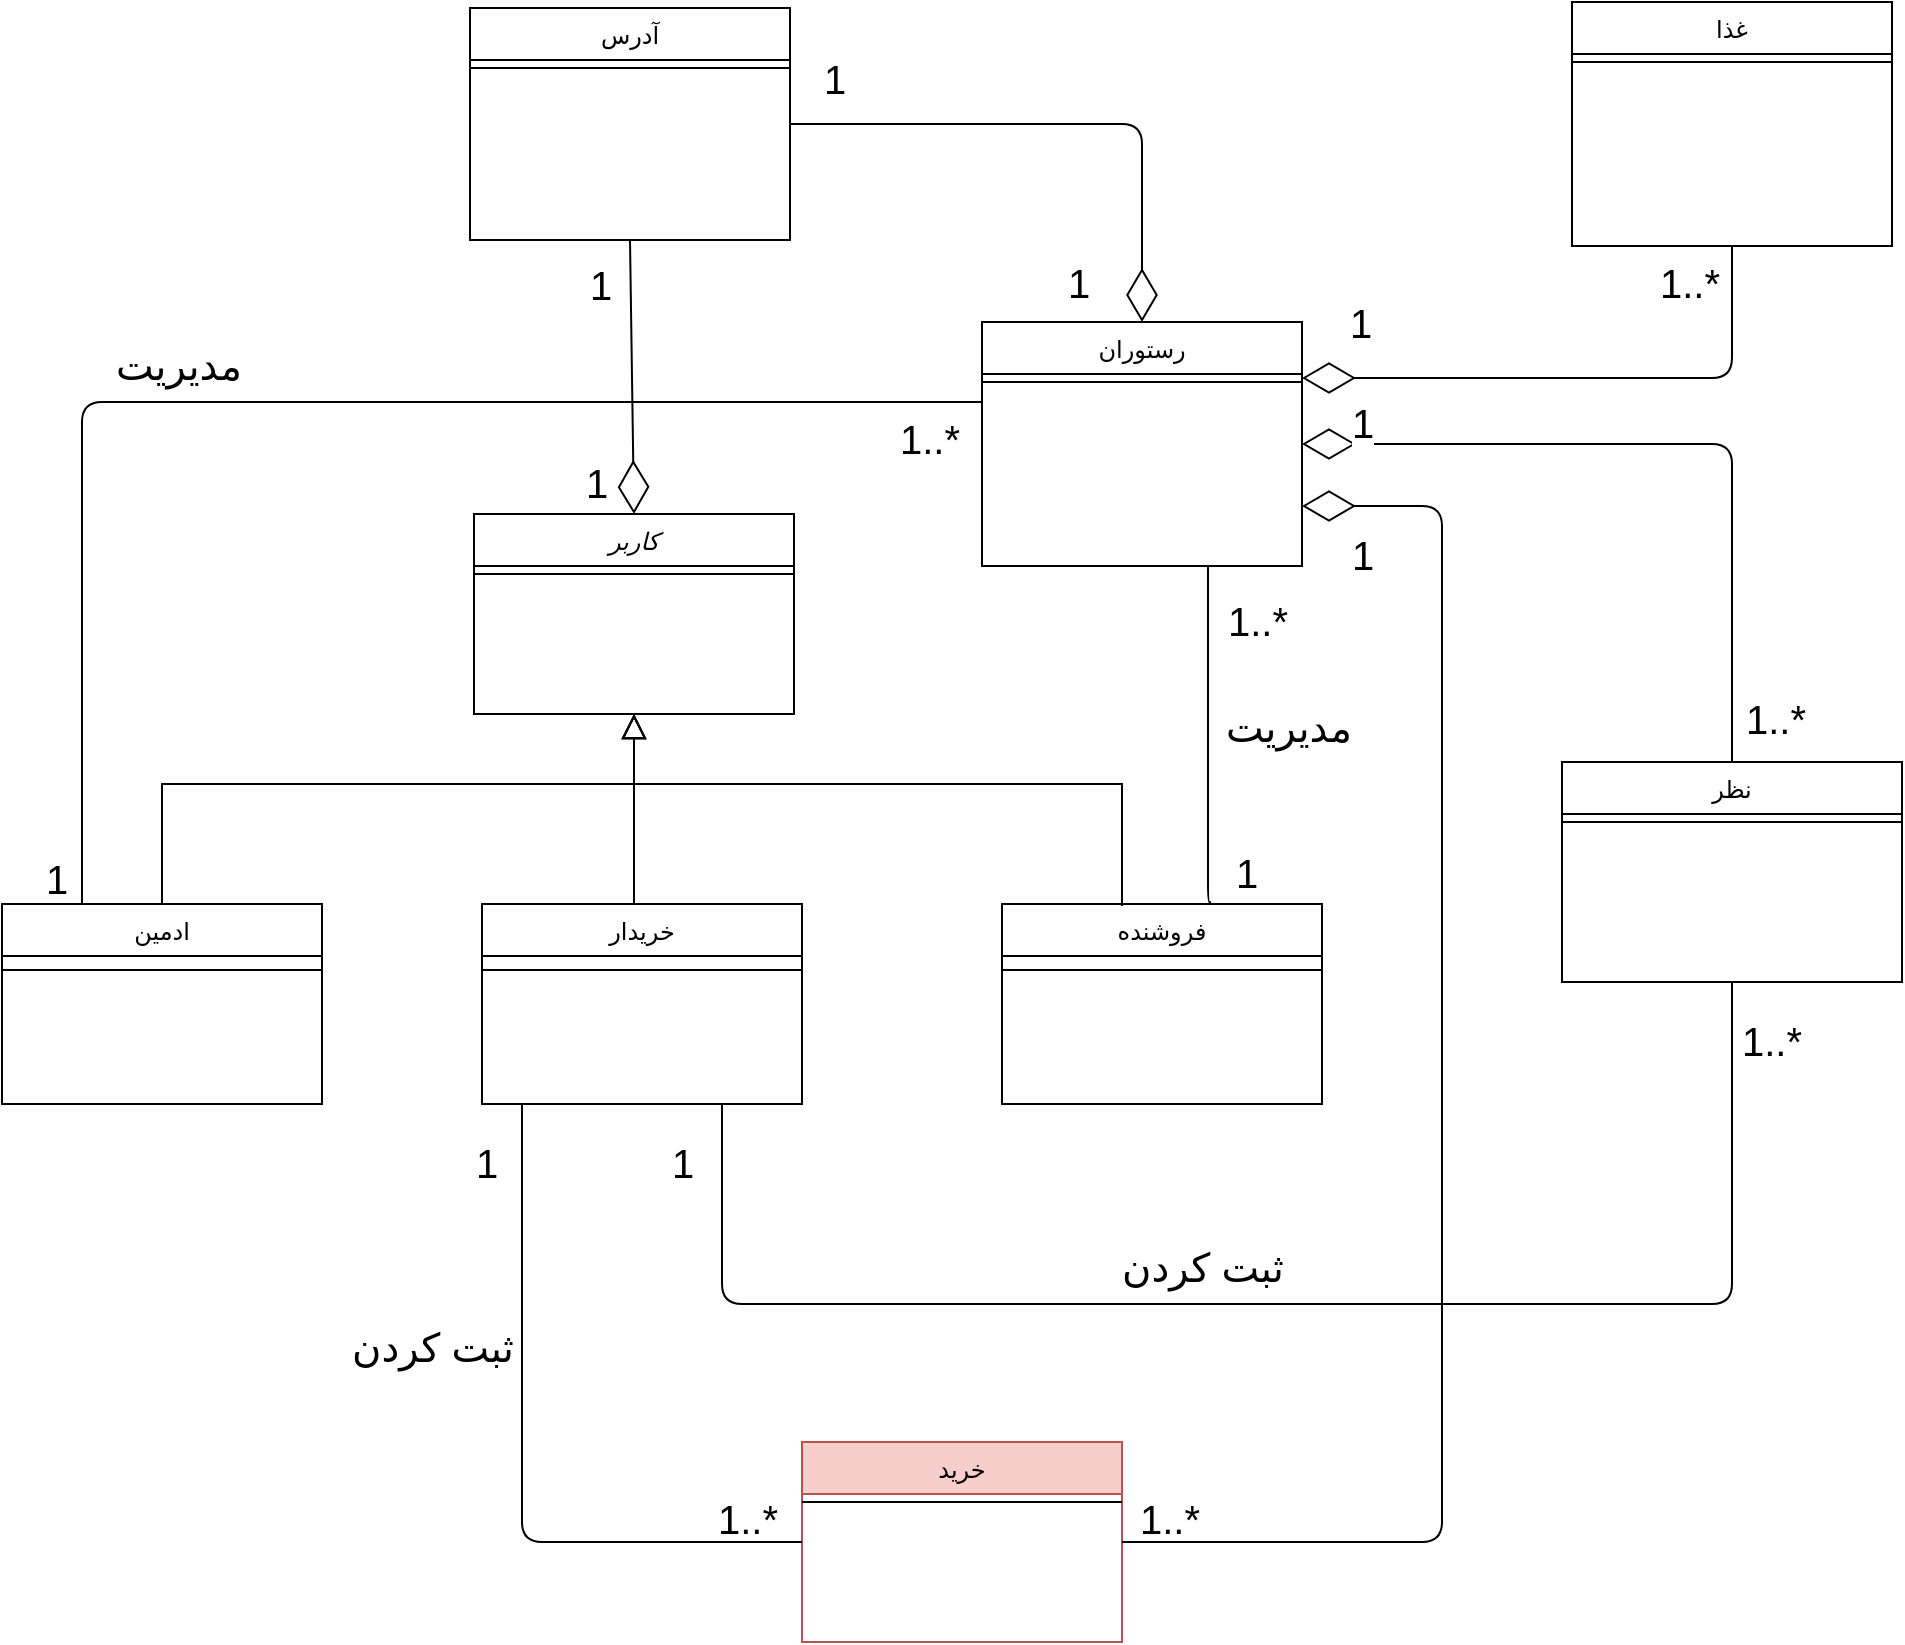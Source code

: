 <mxfile version="14.1.3" type="github">
  <diagram id="C5RBs43oDa-KdzZeNtuy" name="Page-1">
    <mxGraphModel dx="1564" dy="854" grid="1" gridSize="20" guides="1" tooltips="1" connect="1" arrows="1" fold="1" page="1" pageScale="1" pageWidth="1200" pageHeight="1000" math="0" shadow="0">
      <root>
        <mxCell id="WIyWlLk6GJQsqaUBKTNV-0" />
        <mxCell id="WIyWlLk6GJQsqaUBKTNV-1" parent="WIyWlLk6GJQsqaUBKTNV-0" />
        <mxCell id="zkfFHV4jXpPFQw0GAbJ--6" value="فروشنده" style="swimlane;fontStyle=0;align=center;verticalAlign=top;childLayout=stackLayout;horizontal=1;startSize=26;horizontalStack=0;resizeParent=1;resizeLast=0;collapsible=1;marginBottom=0;rounded=0;shadow=0;strokeWidth=1;" parent="WIyWlLk6GJQsqaUBKTNV-1" vertex="1">
          <mxGeometry x="625" y="541" width="160" height="100" as="geometry">
            <mxRectangle x="130" y="380" width="160" height="26" as="alternateBounds" />
          </mxGeometry>
        </mxCell>
        <mxCell id="zkfFHV4jXpPFQw0GAbJ--9" value="" style="line;html=1;strokeWidth=1;align=left;verticalAlign=middle;spacingTop=-1;spacingLeft=3;spacingRight=3;rotatable=0;labelPosition=right;points=[];portConstraint=eastwest;" parent="zkfFHV4jXpPFQw0GAbJ--6" vertex="1">
          <mxGeometry y="26" width="160" height="14" as="geometry" />
        </mxCell>
        <mxCell id="zkfFHV4jXpPFQw0GAbJ--13" value="خریدار" style="swimlane;fontStyle=0;align=center;verticalAlign=top;childLayout=stackLayout;horizontal=1;startSize=26;horizontalStack=0;resizeParent=1;resizeLast=0;collapsible=1;marginBottom=0;rounded=0;shadow=0;strokeWidth=1;" parent="WIyWlLk6GJQsqaUBKTNV-1" vertex="1">
          <mxGeometry x="365" y="541" width="160" height="100" as="geometry">
            <mxRectangle x="340" y="380" width="170" height="26" as="alternateBounds" />
          </mxGeometry>
        </mxCell>
        <mxCell id="zkfFHV4jXpPFQw0GAbJ--15" value="" style="line;html=1;strokeWidth=1;align=left;verticalAlign=middle;spacingTop=-1;spacingLeft=3;spacingRight=3;rotatable=0;labelPosition=right;points=[];portConstraint=eastwest;" parent="zkfFHV4jXpPFQw0GAbJ--13" vertex="1">
          <mxGeometry y="26" width="160" height="14" as="geometry" />
        </mxCell>
        <mxCell id="zkfFHV4jXpPFQw0GAbJ--17" value="ادمین&#xa;" style="swimlane;fontStyle=0;align=center;verticalAlign=top;childLayout=stackLayout;horizontal=1;startSize=26;horizontalStack=0;resizeParent=1;resizeLast=0;collapsible=1;marginBottom=0;rounded=0;shadow=0;strokeWidth=1;" parent="WIyWlLk6GJQsqaUBKTNV-1" vertex="1">
          <mxGeometry x="125" y="541" width="160" height="100" as="geometry">
            <mxRectangle x="550" y="140" width="160" height="26" as="alternateBounds" />
          </mxGeometry>
        </mxCell>
        <mxCell id="zkfFHV4jXpPFQw0GAbJ--23" value="" style="line;html=1;strokeWidth=1;align=left;verticalAlign=middle;spacingTop=-1;spacingLeft=3;spacingRight=3;rotatable=0;labelPosition=right;points=[];portConstraint=eastwest;" parent="zkfFHV4jXpPFQw0GAbJ--17" vertex="1">
          <mxGeometry y="26" width="160" height="14" as="geometry" />
        </mxCell>
        <mxCell id="yiejE2Crp5BbZ_o_QNIk-0" value="خرید" style="swimlane;fontStyle=0;align=center;verticalAlign=top;childLayout=stackLayout;horizontal=1;startSize=26;horizontalStack=0;resizeParent=1;resizeLast=0;collapsible=1;marginBottom=0;rounded=0;shadow=0;strokeWidth=1;fillColor=#f8cecc;strokeColor=#b85450;" parent="WIyWlLk6GJQsqaUBKTNV-1" vertex="1">
          <mxGeometry x="525" y="810" width="160" height="100" as="geometry">
            <mxRectangle x="340" y="380" width="170" height="26" as="alternateBounds" />
          </mxGeometry>
        </mxCell>
        <mxCell id="yiejE2Crp5BbZ_o_QNIk-2" value="" style="line;html=1;strokeWidth=1;align=left;verticalAlign=middle;spacingTop=-1;spacingLeft=3;spacingRight=3;rotatable=0;labelPosition=right;points=[];portConstraint=eastwest;" parent="yiejE2Crp5BbZ_o_QNIk-0" vertex="1">
          <mxGeometry y="26" width="160" height="8" as="geometry" />
        </mxCell>
        <mxCell id="yiejE2Crp5BbZ_o_QNIk-9" value="نظر" style="swimlane;fontStyle=0;align=center;verticalAlign=top;childLayout=stackLayout;horizontal=1;startSize=26;horizontalStack=0;resizeParent=1;resizeLast=0;collapsible=1;marginBottom=0;rounded=0;shadow=0;strokeWidth=1;" parent="WIyWlLk6GJQsqaUBKTNV-1" vertex="1">
          <mxGeometry x="905" y="470" width="170" height="110" as="geometry">
            <mxRectangle x="340" y="380" width="170" height="26" as="alternateBounds" />
          </mxGeometry>
        </mxCell>
        <mxCell id="yiejE2Crp5BbZ_o_QNIk-11" value="" style="line;html=1;strokeWidth=1;align=left;verticalAlign=middle;spacingTop=-1;spacingLeft=3;spacingRight=3;rotatable=0;labelPosition=right;points=[];portConstraint=eastwest;" parent="yiejE2Crp5BbZ_o_QNIk-9" vertex="1">
          <mxGeometry y="26" width="170" height="8" as="geometry" />
        </mxCell>
        <mxCell id="yiejE2Crp5BbZ_o_QNIk-12" value="آدرس" style="swimlane;fontStyle=0;align=center;verticalAlign=top;childLayout=stackLayout;horizontal=1;startSize=26;horizontalStack=0;resizeParent=1;resizeLast=0;collapsible=1;marginBottom=0;rounded=0;shadow=0;strokeWidth=1;" parent="WIyWlLk6GJQsqaUBKTNV-1" vertex="1">
          <mxGeometry x="359" y="93" width="160" height="116" as="geometry">
            <mxRectangle x="334" y="540" width="170" height="26" as="alternateBounds" />
          </mxGeometry>
        </mxCell>
        <mxCell id="yiejE2Crp5BbZ_o_QNIk-14" value="" style="line;html=1;strokeWidth=1;align=left;verticalAlign=middle;spacingTop=-1;spacingLeft=3;spacingRight=3;rotatable=0;labelPosition=right;points=[];portConstraint=eastwest;" parent="yiejE2Crp5BbZ_o_QNIk-12" vertex="1">
          <mxGeometry y="26" width="160" height="8" as="geometry" />
        </mxCell>
        <mxCell id="yiejE2Crp5BbZ_o_QNIk-18" value="غذا" style="swimlane;fontStyle=0;align=center;verticalAlign=top;childLayout=stackLayout;horizontal=1;startSize=26;horizontalStack=0;resizeParent=1;resizeLast=0;collapsible=1;marginBottom=0;rounded=0;shadow=0;strokeWidth=1;" parent="WIyWlLk6GJQsqaUBKTNV-1" vertex="1">
          <mxGeometry x="910" y="90" width="160" height="122" as="geometry">
            <mxRectangle x="860" y="480" width="170" height="26" as="alternateBounds" />
          </mxGeometry>
        </mxCell>
        <mxCell id="yiejE2Crp5BbZ_o_QNIk-20" value="" style="line;html=1;strokeWidth=1;align=left;verticalAlign=middle;spacingTop=-1;spacingLeft=3;spacingRight=3;rotatable=0;labelPosition=right;points=[];portConstraint=eastwest;" parent="yiejE2Crp5BbZ_o_QNIk-18" vertex="1">
          <mxGeometry y="26" width="160" height="8" as="geometry" />
        </mxCell>
        <mxCell id="yiejE2Crp5BbZ_o_QNIk-24" value="کاربر" style="swimlane;fontStyle=2;align=center;verticalAlign=top;childLayout=stackLayout;horizontal=1;startSize=26;horizontalStack=0;resizeParent=1;resizeLast=0;collapsible=1;marginBottom=0;rounded=0;shadow=0;strokeWidth=1;" parent="WIyWlLk6GJQsqaUBKTNV-1" vertex="1">
          <mxGeometry x="361" y="346" width="160" height="100" as="geometry">
            <mxRectangle x="230" y="140" width="160" height="26" as="alternateBounds" />
          </mxGeometry>
        </mxCell>
        <mxCell id="yiejE2Crp5BbZ_o_QNIk-26" value="" style="line;html=1;strokeWidth=1;align=left;verticalAlign=middle;spacingTop=-1;spacingLeft=3;spacingRight=3;rotatable=0;labelPosition=right;points=[];portConstraint=eastwest;" parent="yiejE2Crp5BbZ_o_QNIk-24" vertex="1">
          <mxGeometry y="26" width="160" height="8" as="geometry" />
        </mxCell>
        <mxCell id="yiejE2Crp5BbZ_o_QNIk-31" value="" style="endArrow=block;endSize=10;endFill=0;shadow=0;strokeWidth=1;rounded=0;edgeStyle=elbowEdgeStyle;elbow=vertical;exitX=0.375;exitY=0.01;exitDx=0;exitDy=0;entryX=0.5;entryY=1;entryDx=0;entryDy=0;exitPerimeter=0;" parent="WIyWlLk6GJQsqaUBKTNV-1" source="zkfFHV4jXpPFQw0GAbJ--6" target="yiejE2Crp5BbZ_o_QNIk-24" edge="1">
          <mxGeometry width="160" relative="1" as="geometry">
            <mxPoint x="581" y="548" as="sourcePoint" />
            <mxPoint x="471" y="446" as="targetPoint" />
            <Array as="points">
              <mxPoint x="561" y="481" />
              <mxPoint x="441" y="501" />
            </Array>
          </mxGeometry>
        </mxCell>
        <mxCell id="yiejE2Crp5BbZ_o_QNIk-33" value="" style="endArrow=block;endSize=10;endFill=0;shadow=0;strokeWidth=1;rounded=0;edgeStyle=elbowEdgeStyle;elbow=vertical;entryX=0.5;entryY=1;entryDx=0;entryDy=0;" parent="WIyWlLk6GJQsqaUBKTNV-1" source="zkfFHV4jXpPFQw0GAbJ--13" edge="1">
          <mxGeometry width="160" relative="1" as="geometry">
            <mxPoint x="705" y="541" as="sourcePoint" />
            <mxPoint x="441" y="446" as="targetPoint" />
            <Array as="points">
              <mxPoint x="441" y="521" />
            </Array>
          </mxGeometry>
        </mxCell>
        <mxCell id="yiejE2Crp5BbZ_o_QNIk-35" value="" style="endArrow=block;endSize=10;endFill=0;shadow=0;strokeWidth=1;rounded=0;edgeStyle=elbowEdgeStyle;elbow=vertical;entryX=0.5;entryY=1;entryDx=0;entryDy=0;exitX=0.5;exitY=0;exitDx=0;exitDy=0;" parent="WIyWlLk6GJQsqaUBKTNV-1" source="zkfFHV4jXpPFQw0GAbJ--17" edge="1">
          <mxGeometry width="160" relative="1" as="geometry">
            <mxPoint x="441" y="541" as="sourcePoint" />
            <mxPoint x="441" y="446" as="targetPoint" />
            <Array as="points">
              <mxPoint x="421" y="481" />
              <mxPoint x="441" y="521" />
            </Array>
          </mxGeometry>
        </mxCell>
        <mxCell id="yiejE2Crp5BbZ_o_QNIk-38" value="رستوران" style="swimlane;fontStyle=0;align=center;verticalAlign=top;childLayout=stackLayout;horizontal=1;startSize=26;horizontalStack=0;resizeParent=1;resizeLast=0;collapsible=1;marginBottom=0;rounded=0;shadow=0;strokeWidth=1;" parent="WIyWlLk6GJQsqaUBKTNV-1" vertex="1">
          <mxGeometry x="615" y="250" width="160" height="122" as="geometry">
            <mxRectangle x="340" y="380" width="170" height="26" as="alternateBounds" />
          </mxGeometry>
        </mxCell>
        <mxCell id="yiejE2Crp5BbZ_o_QNIk-40" value="" style="line;html=1;strokeWidth=1;align=left;verticalAlign=middle;spacingTop=-1;spacingLeft=3;spacingRight=3;rotatable=0;labelPosition=right;points=[];portConstraint=eastwest;" parent="yiejE2Crp5BbZ_o_QNIk-38" vertex="1">
          <mxGeometry y="26" width="160" height="8" as="geometry" />
        </mxCell>
        <mxCell id="yiejE2Crp5BbZ_o_QNIk-44" value="" style="endArrow=diamondThin;endFill=0;endSize=24;html=1;fontSize=36;exitX=0.5;exitY=1;exitDx=0;exitDy=0;entryX=0.5;entryY=0;entryDx=0;entryDy=0;" parent="WIyWlLk6GJQsqaUBKTNV-1" source="yiejE2Crp5BbZ_o_QNIk-12" target="yiejE2Crp5BbZ_o_QNIk-24" edge="1">
          <mxGeometry width="160" relative="1" as="geometry">
            <mxPoint x="305" y="310.5" as="sourcePoint" />
            <mxPoint x="465" y="310.5" as="targetPoint" />
          </mxGeometry>
        </mxCell>
        <mxCell id="yiejE2Crp5BbZ_o_QNIk-45" value="" style="endArrow=diamondThin;endFill=0;endSize=24;html=1;fontSize=36;exitX=1;exitY=0.5;exitDx=0;exitDy=0;entryX=0.5;entryY=0;entryDx=0;entryDy=0;" parent="WIyWlLk6GJQsqaUBKTNV-1" source="yiejE2Crp5BbZ_o_QNIk-12" target="yiejE2Crp5BbZ_o_QNIk-38" edge="1">
          <mxGeometry width="160" relative="1" as="geometry">
            <mxPoint x="521.08" y="208.006" as="sourcePoint" />
            <mxPoint x="441" y="346" as="targetPoint" />
            <Array as="points">
              <mxPoint x="695" y="151" />
            </Array>
          </mxGeometry>
        </mxCell>
        <mxCell id="yiejE2Crp5BbZ_o_QNIk-47" value="&lt;font style=&quot;font-size: 20px&quot;&gt;مدیریت&lt;/font&gt;" style="verticalAlign=bottom;html=1;endArrow=none;edgeStyle=orthogonalEdgeStyle;fontSize=36;exitX=0.653;exitY=-0.009;exitDx=0;exitDy=0;exitPerimeter=0;" parent="WIyWlLk6GJQsqaUBKTNV-1" source="zkfFHV4jXpPFQw0GAbJ--6" edge="1">
          <mxGeometry x="-0.17" y="-40" relative="1" as="geometry">
            <mxPoint x="730.08" y="543.6" as="sourcePoint" />
            <mxPoint x="728" y="372" as="targetPoint" />
            <Array as="points">
              <mxPoint x="728" y="540" />
            </Array>
            <mxPoint as="offset" />
          </mxGeometry>
        </mxCell>
        <mxCell id="yiejE2Crp5BbZ_o_QNIk-48" value="&lt;font style=&quot;font-size: 20px&quot;&gt;1&lt;/font&gt;" style="resizable=0;html=1;align=left;verticalAlign=top;labelBackgroundColor=none;fontSize=10" parent="yiejE2Crp5BbZ_o_QNIk-47" connectable="0" vertex="1">
          <mxGeometry x="-1" relative="1" as="geometry">
            <mxPoint x="11" y="-33" as="offset" />
          </mxGeometry>
        </mxCell>
        <mxCell id="yiejE2Crp5BbZ_o_QNIk-50" value="&lt;font style=&quot;font-size: 20px&quot;&gt;&amp;nbsp;1..*&lt;/font&gt;" style="resizable=0;html=1;align=right;verticalAlign=top;labelBackgroundColor=none;fontSize=10" parent="yiejE2Crp5BbZ_o_QNIk-47" connectable="0" vertex="1">
          <mxGeometry x="0.9" relative="1" as="geometry">
            <mxPoint x="40" as="offset" />
          </mxGeometry>
        </mxCell>
        <mxCell id="yiejE2Crp5BbZ_o_QNIk-59" value="" style="endArrow=diamondThin;endFill=0;endSize=24;html=1;fontSize=36;exitX=0.5;exitY=0;exitDx=0;exitDy=0;strokeWidth=1;entryX=1;entryY=0.5;entryDx=0;entryDy=0;" parent="WIyWlLk6GJQsqaUBKTNV-1" source="yiejE2Crp5BbZ_o_QNIk-9" target="yiejE2Crp5BbZ_o_QNIk-38" edge="1">
          <mxGeometry width="160" relative="1" as="geometry">
            <mxPoint x="985" y="356" as="sourcePoint" />
            <mxPoint x="773.08" y="302.988" as="targetPoint" />
            <Array as="points">
              <mxPoint x="990" y="311" />
            </Array>
          </mxGeometry>
        </mxCell>
        <mxCell id="yiejE2Crp5BbZ_o_QNIk-60" value="&lt;font style=&quot;font-size: 20px&quot;&gt;&lt;font style=&quot;font-size: 20px&quot;&gt;ثبت کردن&lt;/font&gt;&lt;br&gt;&lt;/font&gt;" style="verticalAlign=bottom;html=1;endArrow=none;edgeStyle=orthogonalEdgeStyle;fontSize=36;entryX=0.5;entryY=1;entryDx=0;entryDy=0;strokeWidth=1;" parent="WIyWlLk6GJQsqaUBKTNV-1" target="yiejE2Crp5BbZ_o_QNIk-9" edge="1">
          <mxGeometry x="-0.112" relative="1" as="geometry">
            <mxPoint x="485" y="641" as="sourcePoint" />
            <mxPoint x="852" y="570" as="targetPoint" />
            <Array as="points">
              <mxPoint x="485" y="641" />
              <mxPoint x="485" y="741" />
              <mxPoint x="985" y="741" />
            </Array>
            <mxPoint as="offset" />
          </mxGeometry>
        </mxCell>
        <mxCell id="yiejE2Crp5BbZ_o_QNIk-63" value="" style="endArrow=diamondThin;endFill=0;endSize=24;html=1;fontSize=36;exitX=0.5;exitY=1;exitDx=0;exitDy=0;entryX=1;entryY=0.077;entryDx=0;entryDy=0;entryPerimeter=0;" parent="WIyWlLk6GJQsqaUBKTNV-1" source="yiejE2Crp5BbZ_o_QNIk-18" edge="1">
          <mxGeometry width="160" relative="1" as="geometry">
            <mxPoint x="745" y="130" as="sourcePoint" />
            <mxPoint x="775" y="278.002" as="targetPoint" />
            <Array as="points">
              <mxPoint x="990" y="278" />
              <mxPoint x="965" y="278" />
            </Array>
          </mxGeometry>
        </mxCell>
        <mxCell id="yiejE2Crp5BbZ_o_QNIk-67" value="1" style="edgeLabel;html=1;align=center;verticalAlign=middle;resizable=0;points=[];fontSize=20;" parent="WIyWlLk6GJQsqaUBKTNV-1" vertex="1" connectable="0">
          <mxGeometry x="804.999" y="209.001" as="geometry">
            <mxPoint x="-381" y="22" as="offset" />
          </mxGeometry>
        </mxCell>
        <mxCell id="yiejE2Crp5BbZ_o_QNIk-69" value="1" style="edgeLabel;html=1;align=center;verticalAlign=middle;resizable=0;points=[];fontSize=20;" parent="WIyWlLk6GJQsqaUBKTNV-1" vertex="1" connectable="0">
          <mxGeometry x="422" y="330" as="geometry" />
        </mxCell>
        <mxCell id="yiejE2Crp5BbZ_o_QNIk-71" value="1" style="edgeLabel;html=1;align=center;verticalAlign=middle;resizable=0;points=[];fontSize=20;" parent="WIyWlLk6GJQsqaUBKTNV-1" vertex="1" connectable="0">
          <mxGeometry x="665" y="230" as="geometry">
            <mxPoint x="-2" as="offset" />
          </mxGeometry>
        </mxCell>
        <mxCell id="yiejE2Crp5BbZ_o_QNIk-72" value="1" style="edgeLabel;html=1;align=center;verticalAlign=middle;resizable=0;points=[];fontSize=20;" parent="WIyWlLk6GJQsqaUBKTNV-1" vertex="1" connectable="0">
          <mxGeometry x="805" y="254" as="geometry">
            <mxPoint x="-1" y="-4" as="offset" />
          </mxGeometry>
        </mxCell>
        <mxCell id="yiejE2Crp5BbZ_o_QNIk-73" value="&lt;font style=&quot;font-size: 20px&quot;&gt;&amp;nbsp;1..*&lt;/font&gt;" style="resizable=0;html=1;align=right;verticalAlign=top;labelBackgroundColor=none;fontSize=10" parent="WIyWlLk6GJQsqaUBKTNV-1" connectable="0" vertex="1">
          <mxGeometry x="984" y="212" as="geometry" />
        </mxCell>
        <mxCell id="yiejE2Crp5BbZ_o_QNIk-75" value="&lt;font style=&quot;font-size: 20px&quot;&gt;مدیریت&lt;/font&gt;" style="verticalAlign=bottom;html=1;endArrow=none;edgeStyle=orthogonalEdgeStyle;fontSize=36;exitX=0.25;exitY=0;exitDx=0;exitDy=0;" parent="WIyWlLk6GJQsqaUBKTNV-1" source="zkfFHV4jXpPFQw0GAbJ--17" edge="1">
          <mxGeometry x="-0.147" relative="1" as="geometry">
            <mxPoint x="245" y="330" as="sourcePoint" />
            <mxPoint x="615" y="290" as="targetPoint" />
            <Array as="points">
              <mxPoint x="165" y="290" />
              <mxPoint x="615" y="290" />
            </Array>
            <mxPoint as="offset" />
          </mxGeometry>
        </mxCell>
        <mxCell id="yiejE2Crp5BbZ_o_QNIk-76" value="&lt;font style=&quot;font-size: 20px&quot;&gt;1&lt;/font&gt;" style="resizable=0;html=1;align=left;verticalAlign=top;labelBackgroundColor=none;fontSize=10" parent="yiejE2Crp5BbZ_o_QNIk-75" connectable="0" vertex="1">
          <mxGeometry x="-1" relative="1" as="geometry">
            <mxPoint x="-20" y="-31" as="offset" />
          </mxGeometry>
        </mxCell>
        <mxCell id="yiejE2Crp5BbZ_o_QNIk-77" value="&lt;font style=&quot;font-size: 20px&quot;&gt;&amp;nbsp;1..*&lt;/font&gt;" style="resizable=0;html=1;align=right;verticalAlign=top;labelBackgroundColor=none;fontSize=10" parent="yiejE2Crp5BbZ_o_QNIk-75" connectable="0" vertex="1">
          <mxGeometry x="0.9" relative="1" as="geometry">
            <mxPoint x="24" as="offset" />
          </mxGeometry>
        </mxCell>
        <mxCell id="yiejE2Crp5BbZ_o_QNIk-78" value="" style="endArrow=diamondThin;endFill=0;endSize=24;html=1;fontSize=36;strokeWidth=1;exitX=1;exitY=0.5;exitDx=0;exitDy=0;" parent="WIyWlLk6GJQsqaUBKTNV-1" source="yiejE2Crp5BbZ_o_QNIk-0" edge="1">
          <mxGeometry width="160" relative="1" as="geometry">
            <mxPoint x="825" y="870" as="sourcePoint" />
            <mxPoint x="775" y="342" as="targetPoint" />
            <Array as="points">
              <mxPoint x="845" y="860" />
              <mxPoint x="845" y="342" />
            </Array>
          </mxGeometry>
        </mxCell>
        <mxCell id="yiejE2Crp5BbZ_o_QNIk-79" value="&lt;font style=&quot;font-size: 20px&quot;&gt;ثبت کردن&lt;br&gt;&lt;/font&gt;" style="verticalAlign=bottom;html=1;endArrow=none;edgeStyle=orthogonalEdgeStyle;fontSize=36;entryX=0;entryY=0.5;entryDx=0;entryDy=0;strokeWidth=1;" parent="WIyWlLk6GJQsqaUBKTNV-1" target="yiejE2Crp5BbZ_o_QNIk-0" edge="1">
          <mxGeometry x="-0.226" y="-45" relative="1" as="geometry">
            <mxPoint x="385" y="641" as="sourcePoint" />
            <mxPoint x="569" y="862.988" as="targetPoint" />
            <Array as="points">
              <mxPoint x="385" y="860" />
            </Array>
            <mxPoint y="1" as="offset" />
          </mxGeometry>
        </mxCell>
        <mxCell id="pAPnsI3d8b7nOSqmGYf5-3" value="&lt;font style=&quot;font-size: 20px&quot;&gt;&amp;nbsp;1..*&lt;/font&gt;" style="resizable=0;html=1;align=right;verticalAlign=top;labelBackgroundColor=none;fontSize=10" parent="WIyWlLk6GJQsqaUBKTNV-1" connectable="0" vertex="1">
          <mxGeometry x="1027" y="430" as="geometry" />
        </mxCell>
        <mxCell id="pAPnsI3d8b7nOSqmGYf5-4" value="1" style="edgeLabel;html=1;align=center;verticalAlign=middle;resizable=0;points=[];fontSize=20;" parent="WIyWlLk6GJQsqaUBKTNV-1" vertex="1" connectable="0">
          <mxGeometry x="805" y="300" as="geometry" />
        </mxCell>
        <mxCell id="pAPnsI3d8b7nOSqmGYf5-5" value="1" style="edgeLabel;html=1;align=center;verticalAlign=middle;resizable=0;points=[];fontSize=20;" parent="WIyWlLk6GJQsqaUBKTNV-1" vertex="1" connectable="0">
          <mxGeometry x="805" y="366" as="geometry" />
        </mxCell>
        <mxCell id="pAPnsI3d8b7nOSqmGYf5-6" value="&lt;font style=&quot;font-size: 20px&quot;&gt;&amp;nbsp;1..*&lt;/font&gt;" style="resizable=0;html=1;align=right;verticalAlign=top;labelBackgroundColor=none;fontSize=10" parent="WIyWlLk6GJQsqaUBKTNV-1" connectable="0" vertex="1">
          <mxGeometry x="724" y="830" as="geometry" />
        </mxCell>
        <mxCell id="pAPnsI3d8b7nOSqmGYf5-7" value="&lt;font style=&quot;font-size: 20px&quot;&gt;&amp;nbsp;1..*&lt;/font&gt;" style="resizable=0;html=1;align=right;verticalAlign=top;labelBackgroundColor=none;fontSize=10" parent="WIyWlLk6GJQsqaUBKTNV-1" connectable="0" vertex="1">
          <mxGeometry x="513" y="830" as="geometry" />
        </mxCell>
        <mxCell id="pAPnsI3d8b7nOSqmGYf5-9" value="1" style="edgeLabel;html=1;align=center;verticalAlign=middle;resizable=0;points=[];fontSize=20;" parent="WIyWlLk6GJQsqaUBKTNV-1" vertex="1" connectable="0">
          <mxGeometry x="465" y="670" as="geometry" />
        </mxCell>
        <mxCell id="pAPnsI3d8b7nOSqmGYf5-10" value="1" style="edgeLabel;html=1;align=center;verticalAlign=middle;resizable=0;points=[];fontSize=20;" parent="WIyWlLk6GJQsqaUBKTNV-1" vertex="1" connectable="0">
          <mxGeometry x="345" y="670" as="geometry">
            <mxPoint x="22" as="offset" />
          </mxGeometry>
        </mxCell>
        <mxCell id="pAPnsI3d8b7nOSqmGYf5-11" value="&lt;font style=&quot;font-size: 20px&quot;&gt;&amp;nbsp;1..*&lt;/font&gt;" style="resizable=0;html=1;align=right;verticalAlign=top;labelBackgroundColor=none;fontSize=10" parent="WIyWlLk6GJQsqaUBKTNV-1" connectable="0" vertex="1">
          <mxGeometry x="1025" y="591" as="geometry" />
        </mxCell>
        <mxCell id="Nza7UvFCWOQMesL6nroq-0" value="1" style="edgeLabel;html=1;align=center;verticalAlign=middle;resizable=0;points=[];fontSize=20;" parent="WIyWlLk6GJQsqaUBKTNV-1" vertex="1" connectable="0">
          <mxGeometry x="683" y="233" as="geometry">
            <mxPoint x="-142" y="-105" as="offset" />
          </mxGeometry>
        </mxCell>
      </root>
    </mxGraphModel>
  </diagram>
</mxfile>
